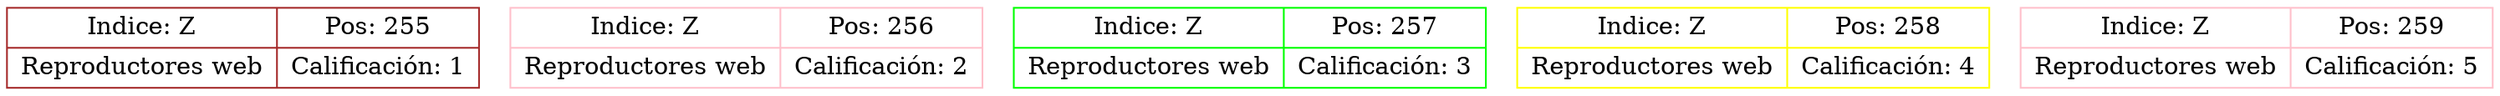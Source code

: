 digraph Daniel51{
node[shape=record];
node255[color=brown, fillcolor=green, label="{Indice: Z|Reproductores web}|{Pos: 255|Calificación: 1}"];
node256[color=pink, fillcolor=green, label="{Indice: Z|Reproductores web}|{Pos: 256|Calificación: 2}"];
node257[color=green, fillcolor=brown, label="{Indice: Z|Reproductores web}|{Pos: 257|Calificación: 3}"];
node258[color=yellow, fillcolor=pink, label="{Indice: Z|Reproductores web}|{Pos: 258|Calificación: 4}"];
node259[color=pink, fillcolor=violet, label="{Indice: Z|Reproductores web}|{Pos: 259|Calificación: 5}"];
}